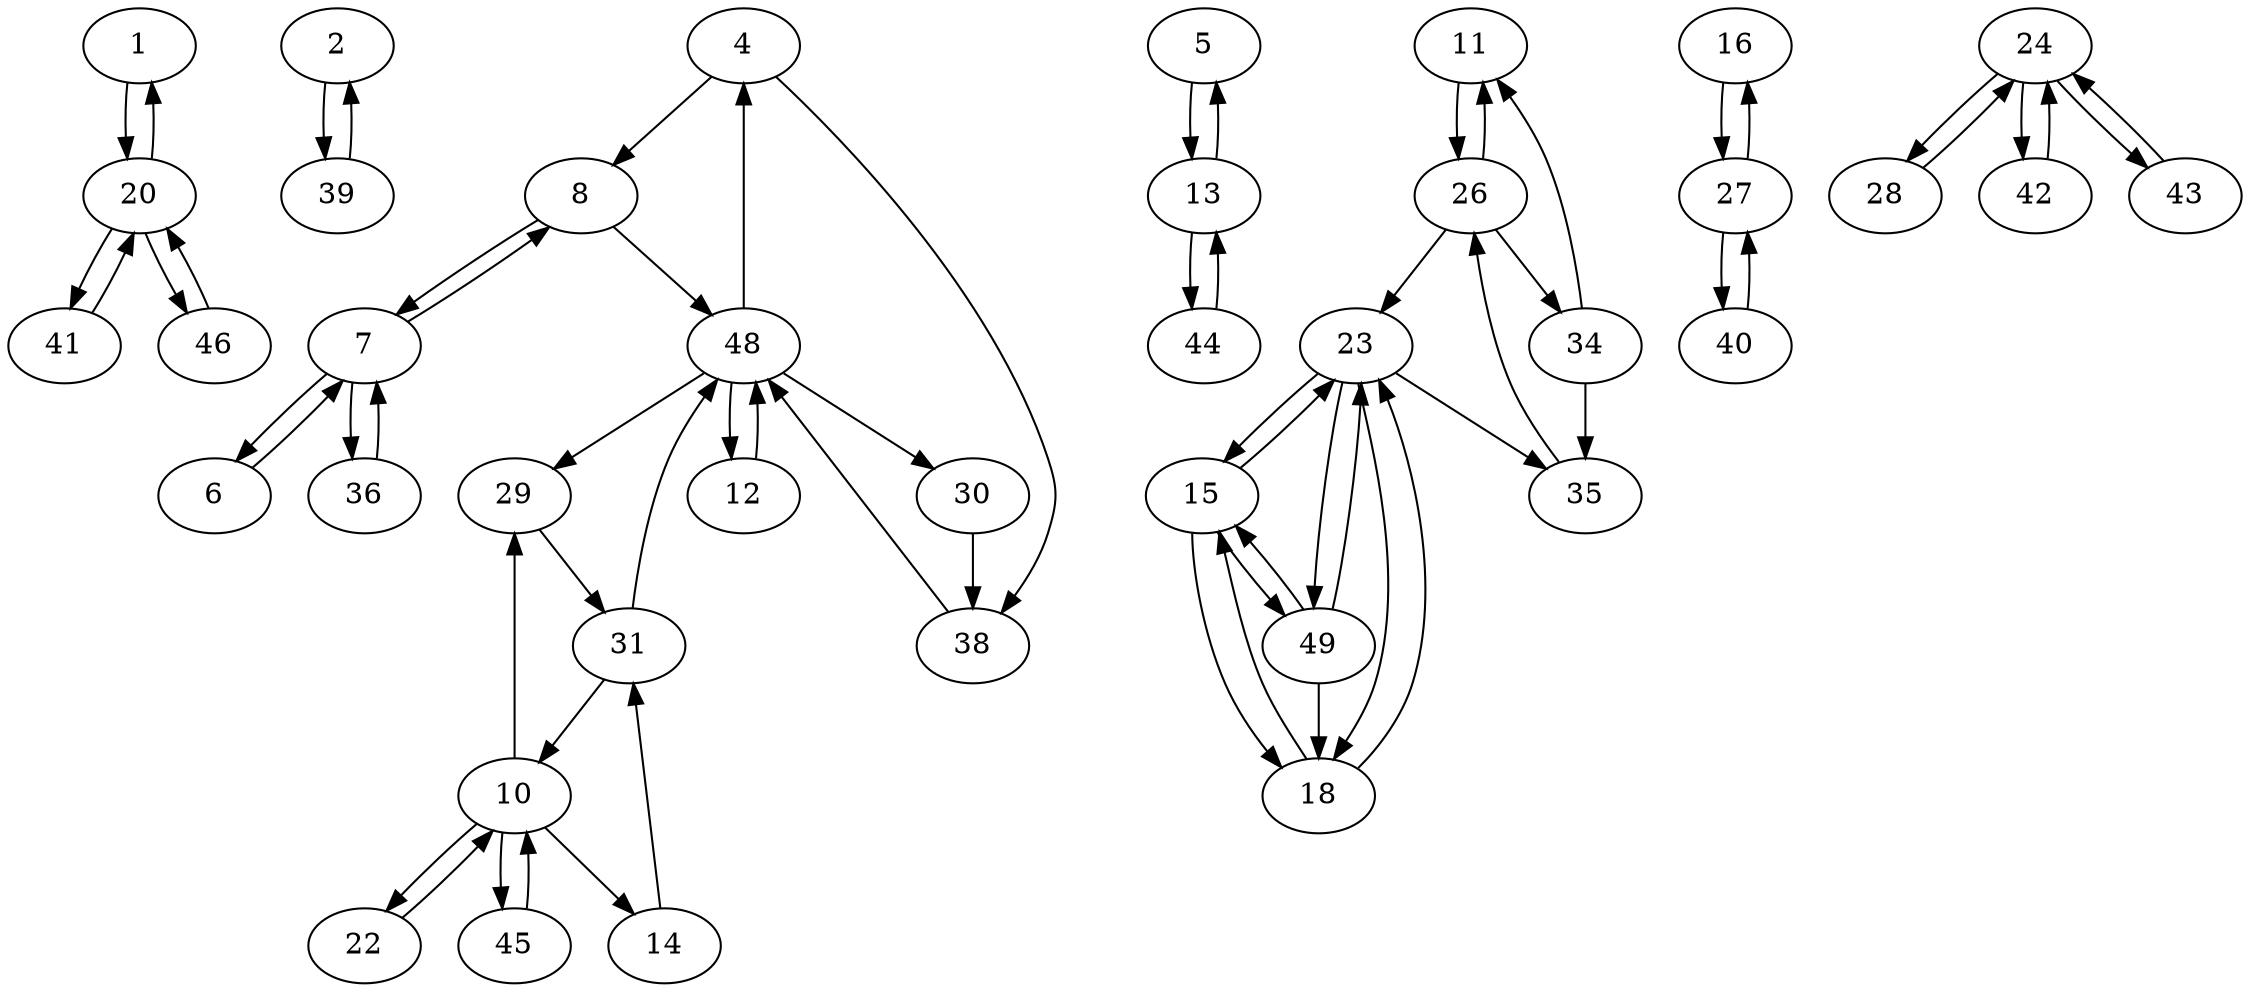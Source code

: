 digraph G {
  1 -> 20;
  2 -> 39;
  4 -> 8;
  4 -> 38;
  5 -> 13;
  6 -> 7;
  7 -> 6;
  7 -> 8;
  7 -> 36;
  8 -> 7;
  8 -> 48;
  10 -> 14;
  10 -> 22;
  10 -> 29;
  10 -> 45;
  11 -> 26;
  12 -> 48;
  13 -> 5;
  13 -> 44;
  14 -> 31;
  15 -> 18;
  15 -> 23;
  15 -> 49;
  16 -> 27;
  18 -> 15;
  18 -> 23;
  20 -> 1;
  20 -> 41;
  20 -> 46;
  22 -> 10;
  23 -> 15;
  23 -> 18;
  23 -> 35;
  23 -> 49;
  24 -> 28;
  24 -> 42;
  24 -> 43;
  26 -> 11;
  26 -> 23;
  26 -> 34;
  27 -> 16;
  27 -> 40;
  28 -> 24;
  29 -> 31;
  30 -> 38;
  31 -> 10;
  31 -> 48;
  34 -> 11;
  34 -> 35;
  35 -> 26;
  36 -> 7;
  38 -> 48;
  39 -> 2;
  40 -> 27;
  41 -> 20;
  42 -> 24;
  43 -> 24;
  44 -> 13;
  45 -> 10;
  46 -> 20;
  48 -> 4;
  48 -> 12;
  48 -> 29;
  48 -> 30;
  49 -> 15;
  49 -> 18;
  49 -> 23;
}